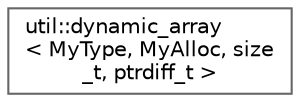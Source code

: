 digraph "Graphical Class Hierarchy"
{
 // LATEX_PDF_SIZE
  bgcolor="transparent";
  edge [fontname=Helvetica,fontsize=10,labelfontname=Helvetica,labelfontsize=10];
  node [fontname=Helvetica,fontsize=10,shape=box,height=0.2,width=0.4];
  rankdir="LR";
  Node0 [label="util::dynamic_array\l\< MyType, MyAlloc, size\l_t, ptrdiff_t \>",height=0.2,width=0.4,color="grey40", fillcolor="white", style="filled",URL="$classutil_1_1dynamic__array.html",tooltip=" "];
}
